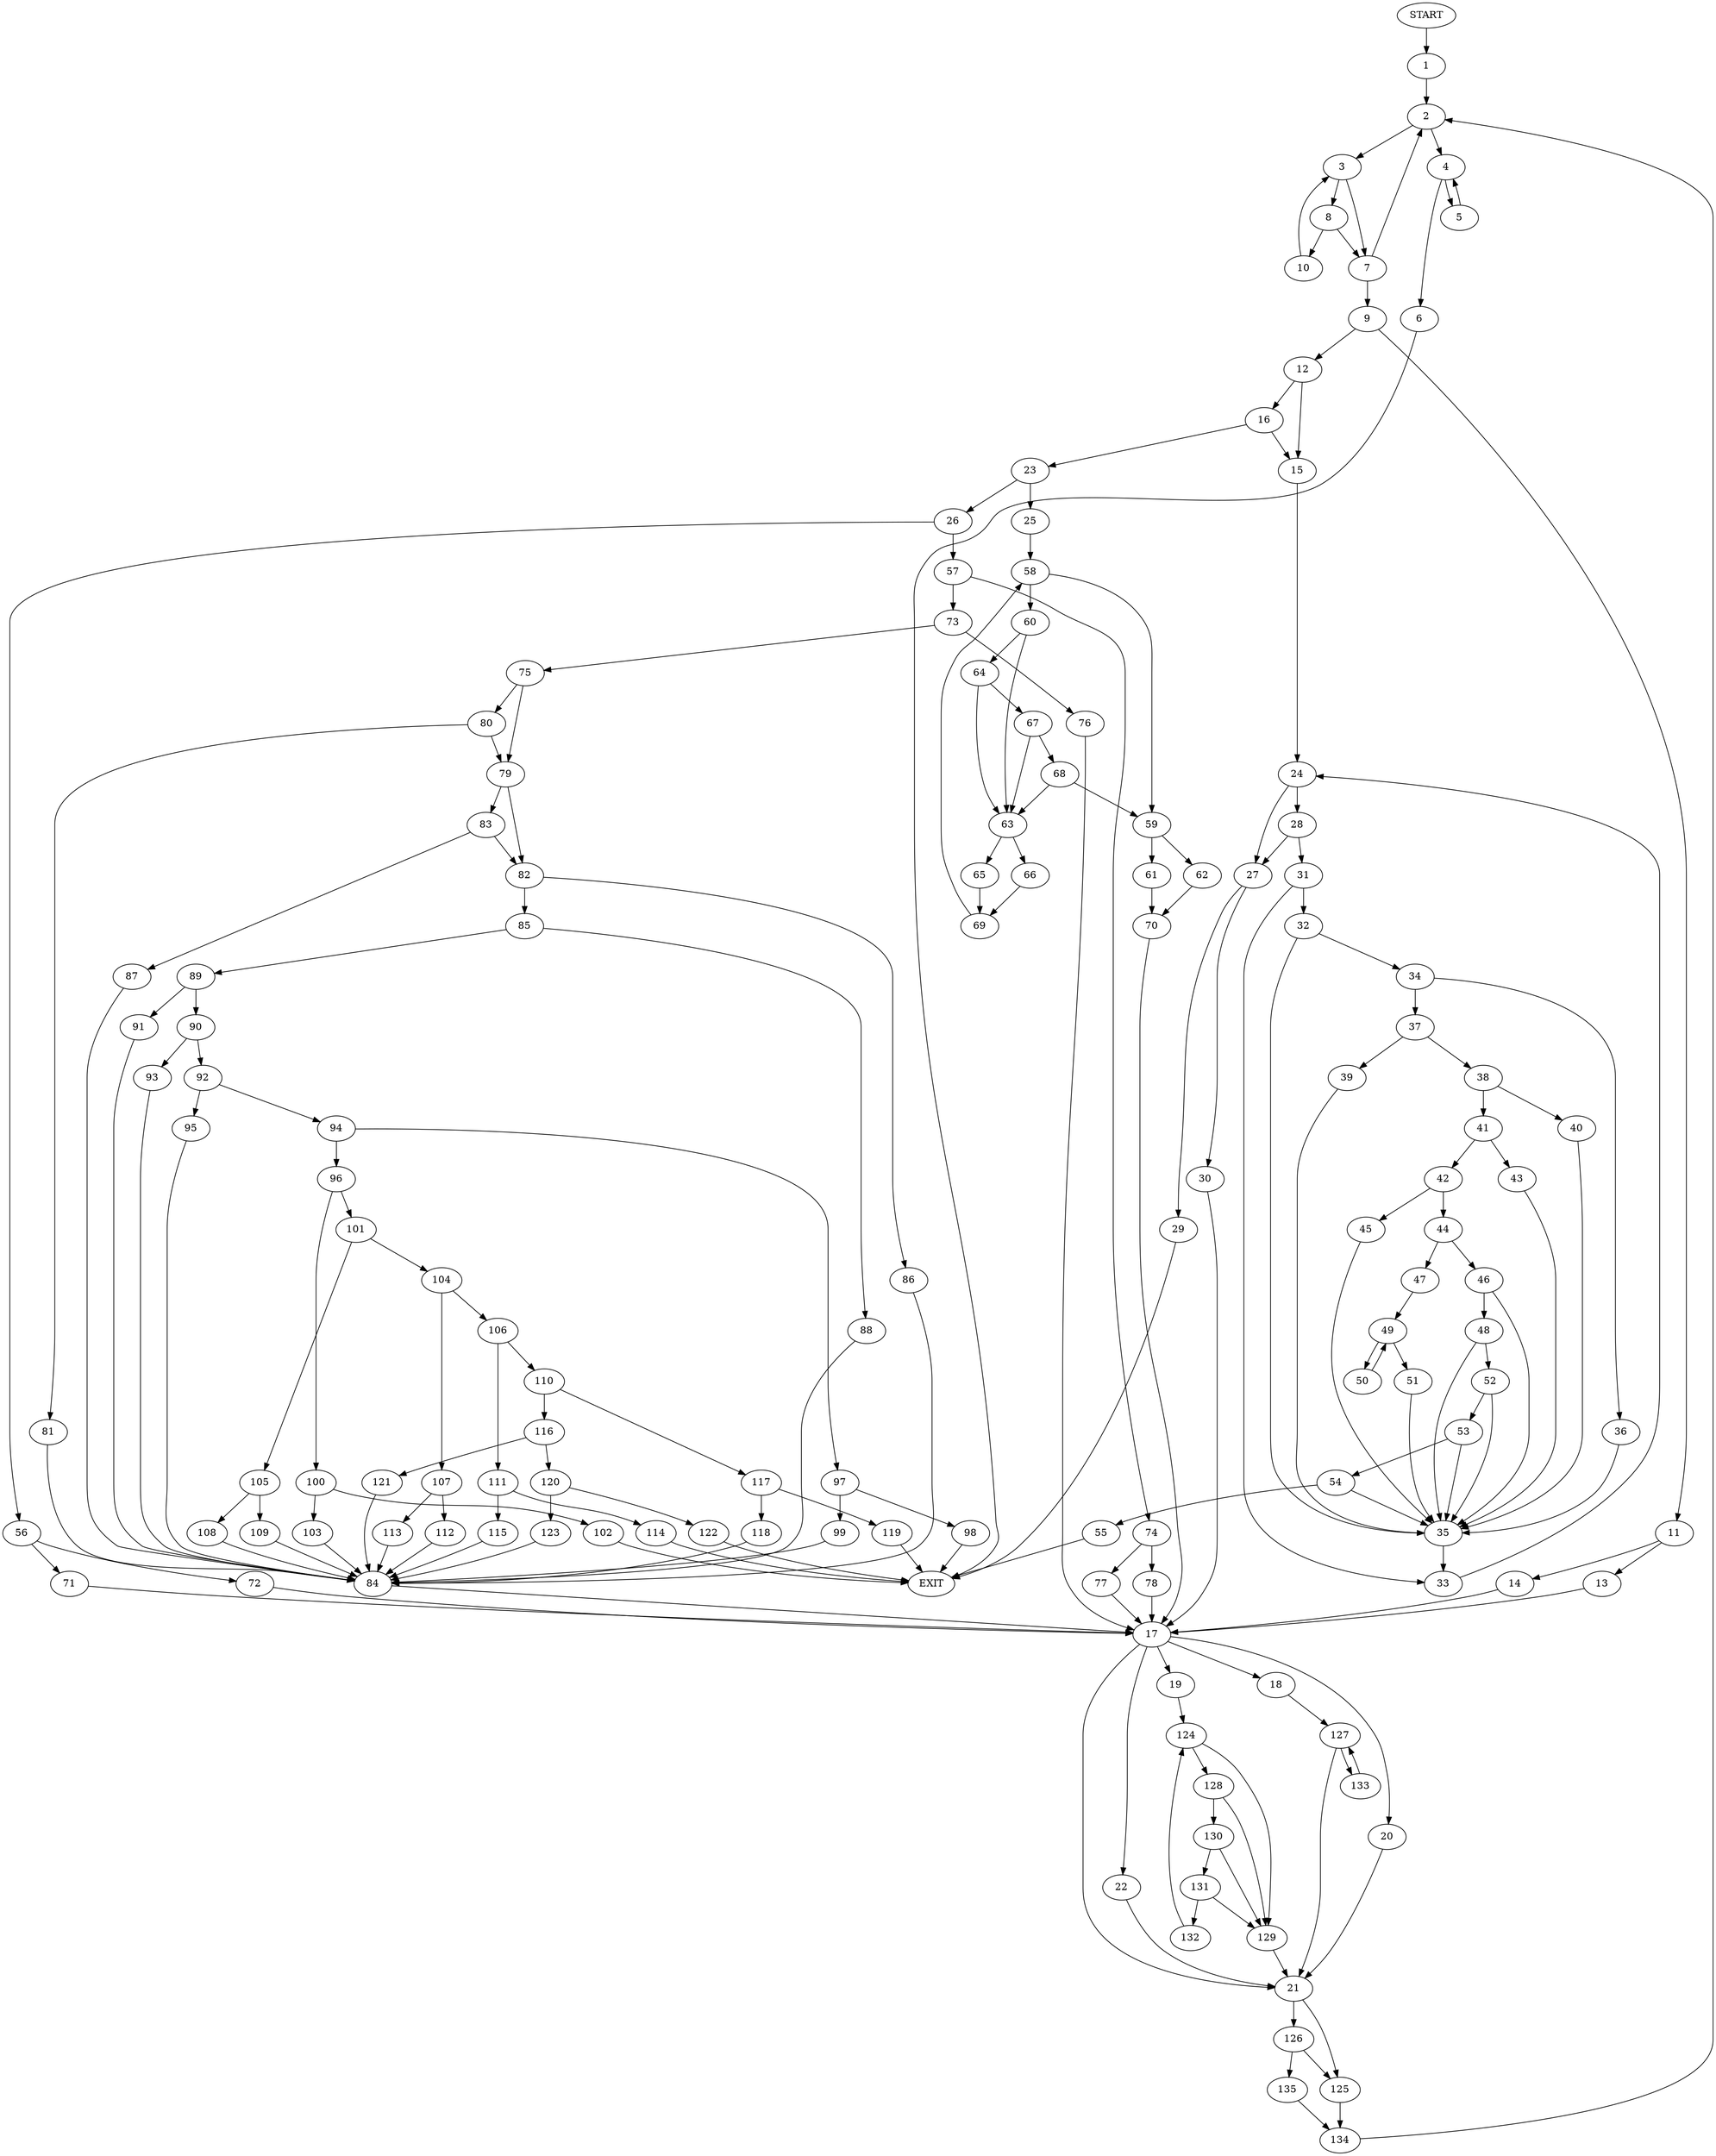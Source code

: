 digraph {
0 [label="START"]
136 [label="EXIT"]
0 -> 1
1 -> 2
2 -> 3
2 -> 4
4 -> 5
4 -> 6
3 -> 7
3 -> 8
7 -> 2
7 -> 9
8 -> 7
8 -> 10
10 -> 3
9 -> 11
9 -> 12
11 -> 13
11 -> 14
12 -> 15
12 -> 16
13 -> 17
14 -> 17
17 -> 18
17 -> 19
17 -> 20
17 -> 21
17 -> 22
16 -> 15
16 -> 23
15 -> 24
23 -> 25
23 -> 26
24 -> 27
24 -> 28
27 -> 29
27 -> 30
28 -> 31
28 -> 27
31 -> 32
31 -> 33
32 -> 34
32 -> 35
33 -> 24
35 -> 33
34 -> 36
34 -> 37
36 -> 35
37 -> 38
37 -> 39
38 -> 40
38 -> 41
39 -> 35
40 -> 35
41 -> 42
41 -> 43
43 -> 35
42 -> 44
42 -> 45
45 -> 35
44 -> 46
44 -> 47
46 -> 48
46 -> 35
47 -> 49
49 -> 50
49 -> 51
50 -> 49
51 -> 35
48 -> 52
48 -> 35
52 -> 53
52 -> 35
53 -> 54
53 -> 35
54 -> 55
54 -> 35
55 -> 136
29 -> 136
30 -> 17
26 -> 56
26 -> 57
25 -> 58
58 -> 59
58 -> 60
59 -> 61
59 -> 62
60 -> 63
60 -> 64
63 -> 65
63 -> 66
64 -> 67
64 -> 63
67 -> 68
67 -> 63
68 -> 59
68 -> 63
66 -> 69
65 -> 69
69 -> 58
61 -> 70
62 -> 70
70 -> 17
56 -> 71
56 -> 72
57 -> 73
57 -> 74
71 -> 17
72 -> 17
73 -> 75
73 -> 76
74 -> 77
74 -> 78
78 -> 17
77 -> 17
75 -> 79
75 -> 80
76 -> 17
80 -> 81
80 -> 79
79 -> 82
79 -> 83
81 -> 84
84 -> 17
82 -> 85
82 -> 86
83 -> 87
83 -> 82
87 -> 84
86 -> 84
85 -> 88
85 -> 89
89 -> 90
89 -> 91
88 -> 84
90 -> 92
90 -> 93
91 -> 84
93 -> 84
92 -> 94
92 -> 95
94 -> 96
94 -> 97
95 -> 84
97 -> 98
97 -> 99
96 -> 100
96 -> 101
99 -> 84
98 -> 136
100 -> 102
100 -> 103
101 -> 104
101 -> 105
102 -> 136
103 -> 84
104 -> 106
104 -> 107
105 -> 108
105 -> 109
109 -> 84
108 -> 84
106 -> 110
106 -> 111
107 -> 112
107 -> 113
113 -> 84
112 -> 84
111 -> 114
111 -> 115
110 -> 116
110 -> 117
114 -> 136
115 -> 84
117 -> 118
117 -> 119
116 -> 120
116 -> 121
118 -> 84
119 -> 136
120 -> 122
120 -> 123
121 -> 84
122 -> 136
123 -> 84
19 -> 124
21 -> 125
21 -> 126
20 -> 21
22 -> 21
18 -> 127
124 -> 128
124 -> 129
128 -> 130
128 -> 129
129 -> 21
130 -> 131
130 -> 129
131 -> 129
131 -> 132
132 -> 124
127 -> 133
127 -> 21
133 -> 127
125 -> 134
126 -> 125
126 -> 135
135 -> 134
134 -> 2
5 -> 4
6 -> 136
}
